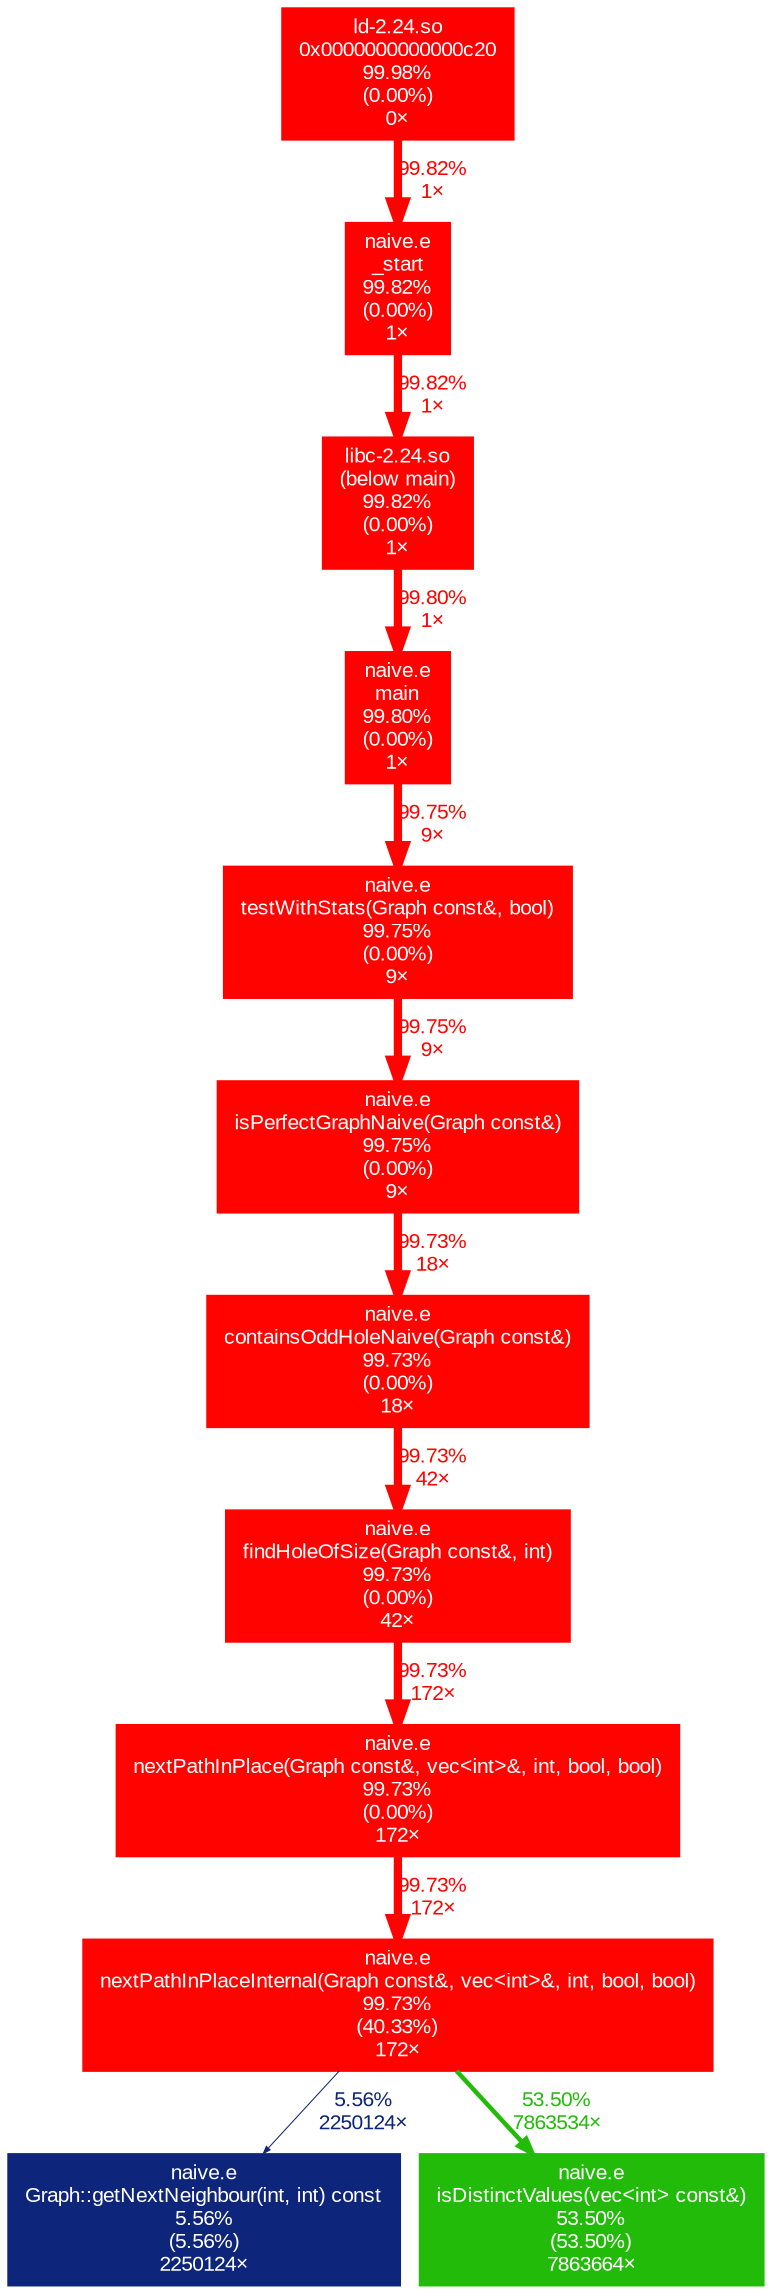 digraph {
	graph [fontname=Arial, nodesep=0.125, ranksep=0.25];
	node [fontcolor=white, fontname=Arial, height=0, shape=box, style=filled, width=0];
	edge [fontname=Arial];
	"(below main)" [color="#ff0200", fontcolor="#ffffff", fontsize="10.00", label="libc-2.24.so\n(below main)\n99.82%\n(0.00%)\n1×"];
	"(below main)" -> main [arrowsize="1.00", color="#ff0200", fontcolor="#ff0200", fontsize="10.00", label="99.80%\n1×", labeldistance="3.99", penwidth="3.99"];
	"0x0000000000000c20" [color="#ff0000", fontcolor="#ffffff", fontsize="10.00", label="ld-2.24.so\n0x0000000000000c20\n99.98%\n(0.00%)\n0×"];
	"0x0000000000000c20" -> "_start" [arrowsize="1.00", color="#ff0200", fontcolor="#ff0200", fontsize="10.00", label="99.82%\n1×", labeldistance="3.99", penwidth="3.99"];
	"Graph::getNextNeighbour(int, int) const" [color="#0d257a", fontcolor="#ffffff", fontsize="10.00", label="naive.e\nGraph::getNextNeighbour(int, int) const\n5.56%\n(5.56%)\n2250124×"];
	"_start" [color="#ff0200", fontcolor="#ffffff", fontsize="10.00", label="naive.e\n_start\n99.82%\n(0.00%)\n1×"];
	"_start" -> "(below main)" [arrowsize="1.00", color="#ff0200", fontcolor="#ff0200", fontsize="10.00", label="99.82%\n1×", labeldistance="3.99", penwidth="3.99"];
	"containsOddHoleNaive(Graph const&)" [color="#ff0300", fontcolor="#ffffff", fontsize="10.00", label="naive.e\ncontainsOddHoleNaive(Graph const&)\n99.73%\n(0.00%)\n18×"];
	"containsOddHoleNaive(Graph const&)" -> "findHoleOfSize(Graph const&, int)" [arrowsize="1.00", color="#ff0300", fontcolor="#ff0300", fontsize="10.00", label="99.73%\n42×", labeldistance="3.99", penwidth="3.99"];
	"findHoleOfSize(Graph const&, int)" [color="#ff0300", fontcolor="#ffffff", fontsize="10.00", label="naive.e\nfindHoleOfSize(Graph const&, int)\n99.73%\n(0.00%)\n42×"];
	"findHoleOfSize(Graph const&, int)" -> "nextPathInPlace(Graph const&, vec<int>&, int, bool, bool)" [arrowsize="1.00", color="#ff0300", fontcolor="#ff0300", fontsize="10.00", label="99.73%\n172×", labeldistance="3.99", penwidth="3.99"];
	"isDistinctValues(vec<int> const&)" [color="#22bb09", fontcolor="#ffffff", fontsize="10.00", label="naive.e\nisDistinctValues(vec<int> const&)\n53.50%\n(53.50%)\n7863664×"];
	"isPerfectGraphNaive(Graph const&)" [color="#ff0300", fontcolor="#ffffff", fontsize="10.00", label="naive.e\nisPerfectGraphNaive(Graph const&)\n99.75%\n(0.00%)\n9×"];
	"isPerfectGraphNaive(Graph const&)" -> "containsOddHoleNaive(Graph const&)" [arrowsize="1.00", color="#ff0300", fontcolor="#ff0300", fontsize="10.00", label="99.73%\n18×", labeldistance="3.99", penwidth="3.99"];
	main [color="#ff0200", fontcolor="#ffffff", fontsize="10.00", label="naive.e\nmain\n99.80%\n(0.00%)\n1×"];
	main -> "testWithStats(Graph const&, bool)" [arrowsize="1.00", color="#ff0300", fontcolor="#ff0300", fontsize="10.00", label="99.75%\n9×", labeldistance="3.99", penwidth="3.99"];
	"nextPathInPlace(Graph const&, vec<int>&, int, bool, bool)" [color="#ff0300", fontcolor="#ffffff", fontsize="10.00", label="naive.e\nnextPathInPlace(Graph const&, vec<int>&, int, bool, bool)\n99.73%\n(0.00%)\n172×"];
	"nextPathInPlace(Graph const&, vec<int>&, int, bool, bool)" -> "nextPathInPlaceInternal(Graph const&, vec<int>&, int, bool, bool)" [arrowsize="1.00", color="#ff0300", fontcolor="#ff0300", fontsize="10.00", label="99.73%\n172×", labeldistance="3.99", penwidth="3.99"];
	"nextPathInPlaceInternal(Graph const&, vec<int>&, int, bool, bool)" [color="#ff0300", fontcolor="#ffffff", fontsize="10.00", label="naive.e\nnextPathInPlaceInternal(Graph const&, vec<int>&, int, bool, bool)\n99.73%\n(40.33%)\n172×"];
	"nextPathInPlaceInternal(Graph const&, vec<int>&, int, bool, bool)" -> "Graph::getNextNeighbour(int, int) const" [arrowsize="0.35", color="#0d257a", fontcolor="#0d257a", fontsize="10.00", label="5.56%\n2250124×", labeldistance="0.50", penwidth="0.50"];
	"nextPathInPlaceInternal(Graph const&, vec<int>&, int, bool, bool)" -> "isDistinctValues(vec<int> const&)" [arrowsize="0.73", color="#22bb09", fontcolor="#22bb09", fontsize="10.00", label="53.50%\n7863534×", labeldistance="2.14", penwidth="2.14"];
	"testWithStats(Graph const&, bool)" [color="#ff0300", fontcolor="#ffffff", fontsize="10.00", label="naive.e\ntestWithStats(Graph const&, bool)\n99.75%\n(0.00%)\n9×"];
	"testWithStats(Graph const&, bool)" -> "isPerfectGraphNaive(Graph const&)" [arrowsize="1.00", color="#ff0300", fontcolor="#ff0300", fontsize="10.00", label="99.75%\n9×", labeldistance="3.99", penwidth="3.99"];
}
